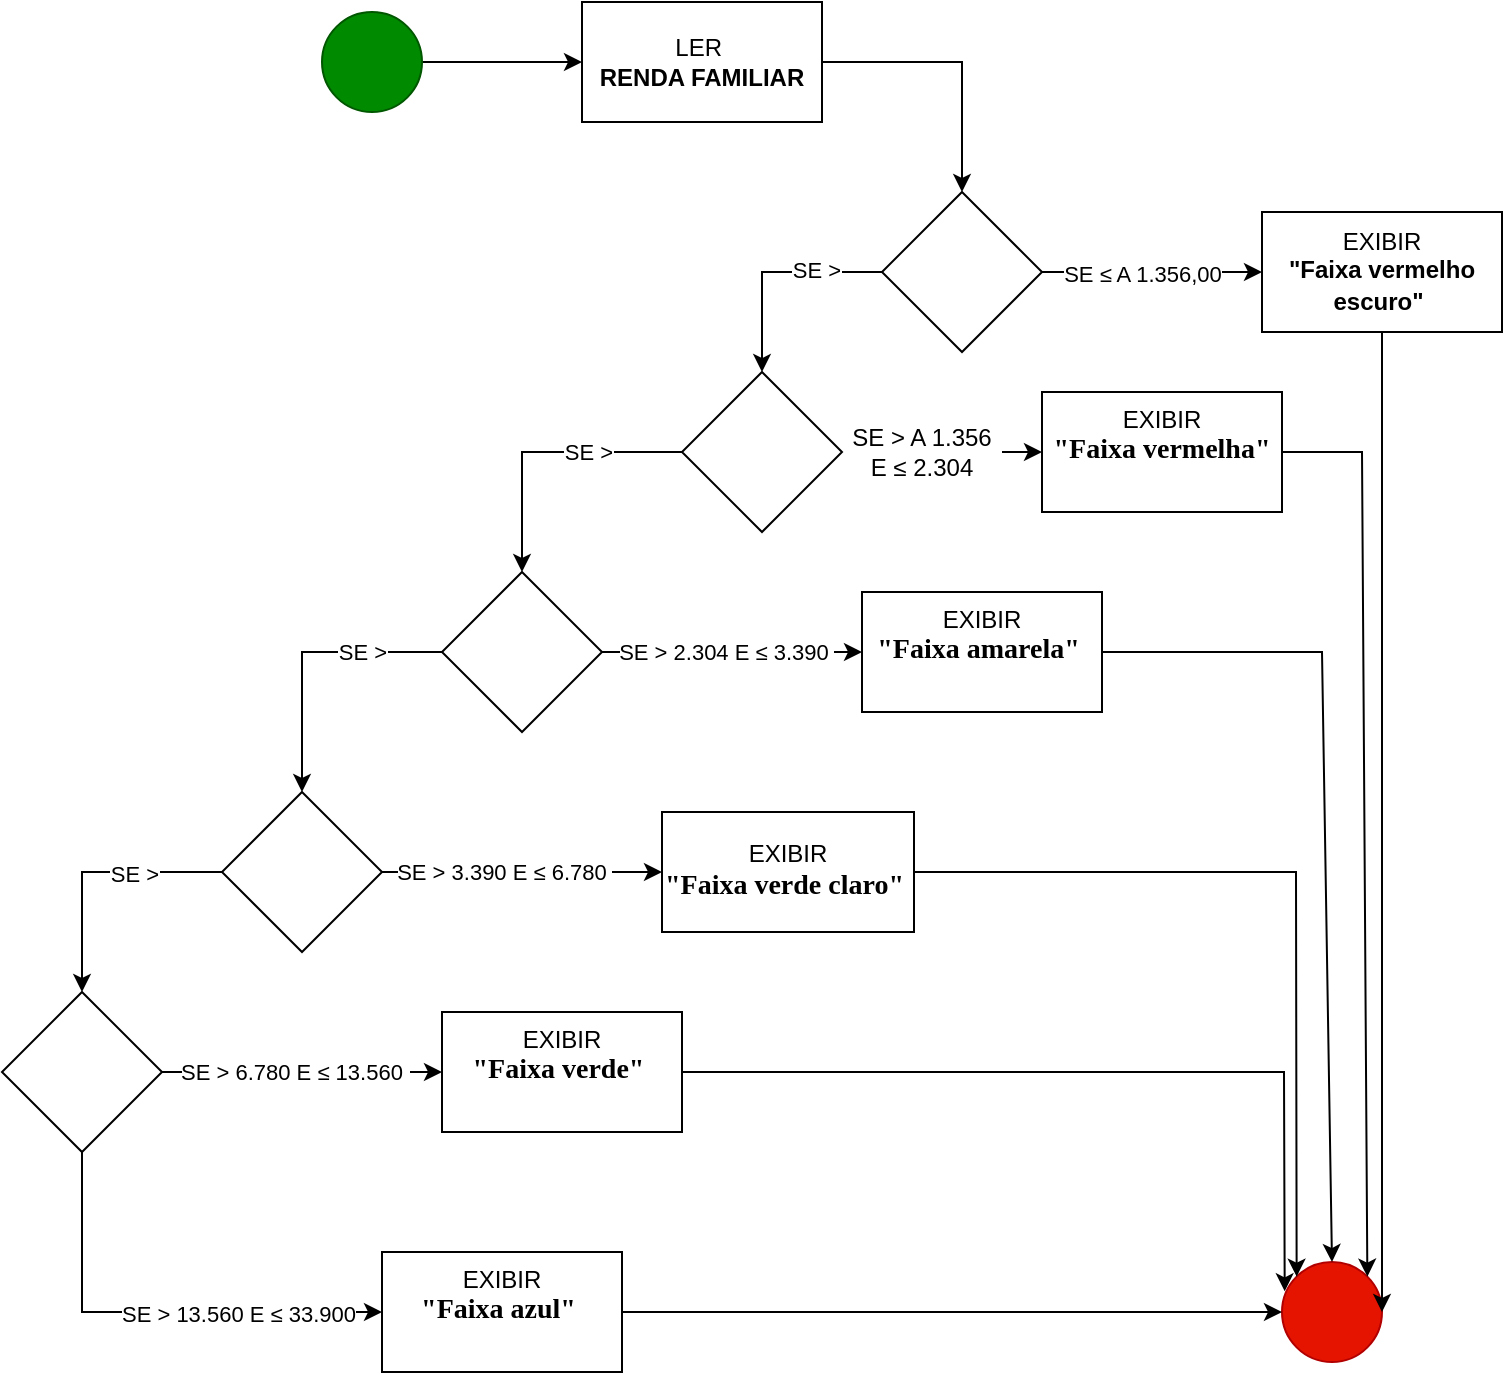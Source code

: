 <mxfile version="20.8.10" type="device"><diagram name="Página-1" id="x0RcjbZl9lfuLaV0oMfK"><mxGraphModel dx="1173" dy="810" grid="1" gridSize="10" guides="1" tooltips="1" connect="1" arrows="1" fold="1" page="1" pageScale="1" pageWidth="827" pageHeight="1169" math="0" shadow="0"><root><mxCell id="0"/><mxCell id="1" parent="0"/><mxCell id="acnunrlkbcAIN4YsYDZW-4" value="" style="edgeStyle=orthogonalEdgeStyle;rounded=0;orthogonalLoop=1;jettySize=auto;html=1;" edge="1" parent="1" source="acnunrlkbcAIN4YsYDZW-1" target="acnunrlkbcAIN4YsYDZW-3"><mxGeometry relative="1" as="geometry"/></mxCell><mxCell id="acnunrlkbcAIN4YsYDZW-1" value="" style="ellipse;whiteSpace=wrap;html=1;aspect=fixed;fillColor=#008a00;fontColor=#ffffff;strokeColor=#005700;" vertex="1" parent="1"><mxGeometry x="210" y="80" width="50" height="50" as="geometry"/></mxCell><mxCell id="acnunrlkbcAIN4YsYDZW-6" value="" style="edgeStyle=orthogonalEdgeStyle;rounded=0;orthogonalLoop=1;jettySize=auto;html=1;" edge="1" parent="1" source="acnunrlkbcAIN4YsYDZW-3" target="acnunrlkbcAIN4YsYDZW-5"><mxGeometry relative="1" as="geometry"/></mxCell><mxCell id="acnunrlkbcAIN4YsYDZW-3" value="LER&amp;nbsp;&lt;br&gt;&lt;b&gt;RENDA FAMILIAR&lt;/b&gt;" style="whiteSpace=wrap;html=1;" vertex="1" parent="1"><mxGeometry x="340" y="75" width="120" height="60" as="geometry"/></mxCell><mxCell id="acnunrlkbcAIN4YsYDZW-8" value="" style="edgeStyle=orthogonalEdgeStyle;rounded=0;orthogonalLoop=1;jettySize=auto;html=1;" edge="1" parent="1" source="acnunrlkbcAIN4YsYDZW-5" target="acnunrlkbcAIN4YsYDZW-7"><mxGeometry relative="1" as="geometry"/></mxCell><mxCell id="acnunrlkbcAIN4YsYDZW-18" value="SE &amp;gt;" style="edgeLabel;html=1;align=center;verticalAlign=middle;resizable=0;points=[];" vertex="1" connectable="0" parent="acnunrlkbcAIN4YsYDZW-8"><mxGeometry x="-0.145" y="-1" relative="1" as="geometry"><mxPoint x="14" as="offset"/></mxGeometry></mxCell><mxCell id="acnunrlkbcAIN4YsYDZW-14" value="" style="edgeStyle=orthogonalEdgeStyle;rounded=0;orthogonalLoop=1;jettySize=auto;html=1;" edge="1" parent="1" source="acnunrlkbcAIN4YsYDZW-5" target="acnunrlkbcAIN4YsYDZW-13"><mxGeometry relative="1" as="geometry"/></mxCell><mxCell id="acnunrlkbcAIN4YsYDZW-15" value="SE&amp;nbsp;≤ A 1.356,00" style="edgeLabel;html=1;align=center;verticalAlign=middle;resizable=0;points=[];" vertex="1" connectable="0" parent="acnunrlkbcAIN4YsYDZW-14"><mxGeometry x="-0.267" y="-1" relative="1" as="geometry"><mxPoint x="9" as="offset"/></mxGeometry></mxCell><mxCell id="acnunrlkbcAIN4YsYDZW-5" value="" style="rhombus;whiteSpace=wrap;html=1;" vertex="1" parent="1"><mxGeometry x="490" y="170" width="80" height="80" as="geometry"/></mxCell><mxCell id="acnunrlkbcAIN4YsYDZW-10" value="" style="edgeStyle=orthogonalEdgeStyle;rounded=0;orthogonalLoop=1;jettySize=auto;html=1;" edge="1" parent="1" source="acnunrlkbcAIN4YsYDZW-7" target="acnunrlkbcAIN4YsYDZW-9"><mxGeometry relative="1" as="geometry"/></mxCell><mxCell id="acnunrlkbcAIN4YsYDZW-22" value="SE &amp;gt;" style="edgeLabel;html=1;align=center;verticalAlign=middle;resizable=0;points=[];fontColor=#000000;" vertex="1" connectable="0" parent="acnunrlkbcAIN4YsYDZW-10"><mxGeometry x="-0.1" relative="1" as="geometry"><mxPoint x="16" as="offset"/></mxGeometry></mxCell><mxCell id="acnunrlkbcAIN4YsYDZW-7" value="" style="rhombus;whiteSpace=wrap;html=1;" vertex="1" parent="1"><mxGeometry x="390" y="260" width="80" height="80" as="geometry"/></mxCell><mxCell id="acnunrlkbcAIN4YsYDZW-12" value="" style="edgeStyle=orthogonalEdgeStyle;rounded=0;orthogonalLoop=1;jettySize=auto;html=1;" edge="1" parent="1" source="acnunrlkbcAIN4YsYDZW-9" target="acnunrlkbcAIN4YsYDZW-11"><mxGeometry relative="1" as="geometry"/></mxCell><mxCell id="acnunrlkbcAIN4YsYDZW-45" value="SE &amp;gt;" style="edgeLabel;html=1;align=center;verticalAlign=middle;resizable=0;points=[];fontColor=#000000;" vertex="1" connectable="0" parent="acnunrlkbcAIN4YsYDZW-12"><mxGeometry x="-0.137" y="1" relative="1" as="geometry"><mxPoint x="20" y="-1" as="offset"/></mxGeometry></mxCell><mxCell id="acnunrlkbcAIN4YsYDZW-24" value="" style="edgeStyle=orthogonalEdgeStyle;rounded=0;orthogonalLoop=1;jettySize=auto;html=1;fontColor=#000000;" edge="1" parent="1" source="acnunrlkbcAIN4YsYDZW-9" target="acnunrlkbcAIN4YsYDZW-23"><mxGeometry relative="1" as="geometry"/></mxCell><mxCell id="acnunrlkbcAIN4YsYDZW-25" value="SE &amp;gt; 2.304 E&amp;nbsp;≤ 3.390&amp;nbsp;&lt;span style=&quot;color: rgb(3, 27, 78); font-family: &amp;quot;Exo 2&amp;quot;, Barlow; font-size: 14px; text-align: left; box-sizing: border-box;&quot; data-ccp-props=&quot;{&amp;quot;201341983&amp;quot;:0,&amp;quot;335559739&amp;quot;:120,&amp;quot;335559740&amp;quot;:276}&quot;&gt;&lt;br&gt;&lt;/span&gt;&lt;div style=&quot;box-sizing: border-box; font-family: &amp;quot;Exo 2&amp;quot;, Barlow; color: rgb(3, 27, 78); font-size: 14px; text-align: left;&quot;&gt;&lt;/div&gt;" style="edgeLabel;html=1;align=center;verticalAlign=middle;resizable=0;points=[];fontColor=#000000;" vertex="1" connectable="0" parent="acnunrlkbcAIN4YsYDZW-24"><mxGeometry x="-0.692" y="-4" relative="1" as="geometry"><mxPoint x="42" y="-4" as="offset"/></mxGeometry></mxCell><mxCell id="acnunrlkbcAIN4YsYDZW-9" value="" style="rhombus;whiteSpace=wrap;html=1;" vertex="1" parent="1"><mxGeometry x="270" y="360" width="80" height="80" as="geometry"/></mxCell><mxCell id="acnunrlkbcAIN4YsYDZW-27" value="" style="edgeStyle=orthogonalEdgeStyle;rounded=0;orthogonalLoop=1;jettySize=auto;html=1;fontColor=#000000;" edge="1" parent="1" source="acnunrlkbcAIN4YsYDZW-11" target="acnunrlkbcAIN4YsYDZW-26"><mxGeometry relative="1" as="geometry"/></mxCell><mxCell id="acnunrlkbcAIN4YsYDZW-28" value="SE &amp;gt; 3.390 E&amp;nbsp;≤ 6.780&amp;nbsp;" style="edgeLabel;html=1;align=center;verticalAlign=middle;resizable=0;points=[];fontColor=#000000;" vertex="1" connectable="0" parent="acnunrlkbcAIN4YsYDZW-27"><mxGeometry x="-0.687" y="-1" relative="1" as="geometry"><mxPoint x="39" y="-1" as="offset"/></mxGeometry></mxCell><mxCell id="acnunrlkbcAIN4YsYDZW-30" value="" style="edgeStyle=orthogonalEdgeStyle;rounded=0;orthogonalLoop=1;jettySize=auto;html=1;fontColor=#000000;" edge="1" parent="1" source="acnunrlkbcAIN4YsYDZW-11" target="acnunrlkbcAIN4YsYDZW-29"><mxGeometry relative="1" as="geometry"/></mxCell><mxCell id="acnunrlkbcAIN4YsYDZW-46" value="SE &amp;gt;" style="edgeLabel;html=1;align=center;verticalAlign=middle;resizable=0;points=[];fontColor=#000000;" vertex="1" connectable="0" parent="acnunrlkbcAIN4YsYDZW-30"><mxGeometry x="-0.204" y="1" relative="1" as="geometry"><mxPoint x="7" as="offset"/></mxGeometry></mxCell><mxCell id="acnunrlkbcAIN4YsYDZW-11" value="" style="rhombus;whiteSpace=wrap;html=1;" vertex="1" parent="1"><mxGeometry x="160" y="470" width="80" height="80" as="geometry"/></mxCell><mxCell id="acnunrlkbcAIN4YsYDZW-13" value="EXIBIR&lt;br&gt;&lt;b&gt;&quot;Faixa vermelho escuro&quot;&lt;span style=&quot;box-sizing: border-box; font-family: &amp;quot;Exo 2&amp;quot;, Barlow; color: rgb(3, 27, 78); font-size: 14px; text-align: left; background-color: rgb(255, 255, 255);&quot; data-ccp-props=&quot;{&amp;quot;201341983&amp;quot;:0,&amp;quot;335559739&amp;quot;:120,&amp;quot;335559740&amp;quot;:276}&quot;&gt;&amp;nbsp;&lt;/span&gt;&lt;/b&gt;" style="whiteSpace=wrap;html=1;" vertex="1" parent="1"><mxGeometry x="680" y="180" width="120" height="60" as="geometry"/></mxCell><mxCell id="acnunrlkbcAIN4YsYDZW-16" value="EXIBIR&lt;br&gt;&lt;div style=&quot;box-sizing: border-box; font-family: &amp;quot;Exo 2&amp;quot;, Barlow; font-size: 14px; text-align: left; background-color: rgb(255, 255, 255);&quot; id=&quot;yui_3_17_2_1_1676073061857_54&quot;&gt;&lt;p style=&quot;box-sizing: border-box; margin-top: 0px; margin-bottom: 1rem;&quot; id=&quot;yui_3_17_2_1_1676073061857_53&quot;&gt;&lt;b style=&quot;&quot;&gt;&quot;Faixa vermelha&quot;&lt;/b&gt;&lt;/p&gt;&lt;/div&gt;&lt;div style=&quot;box-sizing: border-box; font-family: &amp;quot;Exo 2&amp;quot;, Barlow; color: rgb(3, 27, 78); font-size: 14px; text-align: left; background-color: rgb(255, 255, 255);&quot;&gt;&lt;/div&gt;" style="whiteSpace=wrap;html=1;" vertex="1" parent="1"><mxGeometry x="570" y="270" width="120" height="60" as="geometry"/></mxCell><mxCell id="acnunrlkbcAIN4YsYDZW-21" value="" style="edgeStyle=orthogonalEdgeStyle;rounded=0;orthogonalLoop=1;jettySize=auto;html=1;" edge="1" parent="1" source="acnunrlkbcAIN4YsYDZW-19" target="acnunrlkbcAIN4YsYDZW-16"><mxGeometry relative="1" as="geometry"><Array as="points"><mxPoint x="550" y="300"/><mxPoint x="550" y="300"/></Array></mxGeometry></mxCell><mxCell id="acnunrlkbcAIN4YsYDZW-19" value="SE &amp;gt; A 1.356 E&amp;nbsp;≤ 2.304" style="text;strokeColor=none;align=center;fillColor=none;html=1;verticalAlign=middle;whiteSpace=wrap;rounded=0;" vertex="1" parent="1"><mxGeometry x="470" y="280" width="80" height="40" as="geometry"/></mxCell><mxCell id="acnunrlkbcAIN4YsYDZW-23" value="EXIBIR&lt;br&gt;&lt;div style=&quot;box-sizing: border-box; font-family: &amp;quot;Exo 2&amp;quot;, Barlow; font-size: 14px; text-align: left; background-color: rgb(255, 255, 255);&quot; id=&quot;yui_3_17_2_1_1676073061857_57&quot;&gt;&lt;p style=&quot;box-sizing: border-box; margin-top: 0px; margin-bottom: 1rem;&quot; id=&quot;yui_3_17_2_1_1676073061857_56&quot;&gt;&lt;b style=&quot;&quot;&gt;&quot;Faixa amarela&quot;&lt;span style=&quot;box-sizing: border-box;&quot; data-ccp-props=&quot;{&amp;quot;201341983&amp;quot;:0,&amp;quot;335559739&amp;quot;:120,&amp;quot;335559740&amp;quot;:276}&quot;&gt;&amp;nbsp;&lt;/span&gt;&lt;/b&gt;&lt;/p&gt;&lt;/div&gt;&lt;div style=&quot;box-sizing: border-box; font-family: &amp;quot;Exo 2&amp;quot;, Barlow; color: rgb(3, 27, 78); font-size: 14px; text-align: left; background-color: rgb(255, 255, 255);&quot;&gt;&lt;/div&gt;" style="whiteSpace=wrap;html=1;fontColor=#000000;" vertex="1" parent="1"><mxGeometry x="480" y="370" width="120" height="60" as="geometry"/></mxCell><mxCell id="acnunrlkbcAIN4YsYDZW-26" value="&lt;br&gt;EXIBIR&lt;br&gt;&lt;div style=&quot;box-sizing: border-box; font-family: &amp;quot;Exo 2&amp;quot;, Barlow; font-size: 14px; text-align: left; background-color: rgb(255, 255, 255);&quot; id=&quot;yui_3_17_2_1_1676073061857_60&quot;&gt;&lt;p style=&quot;box-sizing: border-box; margin-top: 0px; margin-bottom: 1rem;&quot; id=&quot;yui_3_17_2_1_1676073061857_59&quot;&gt;&lt;b style=&quot;&quot;&gt;&quot;Faixa verde claro&quot;&lt;span style=&quot;box-sizing: border-box;&quot; data-ccp-props=&quot;{&amp;quot;201341983&amp;quot;:0,&amp;quot;335559739&amp;quot;:120,&amp;quot;335559740&amp;quot;:276}&quot;&gt;&amp;nbsp;&lt;/span&gt;&lt;/b&gt;&lt;/p&gt;&lt;/div&gt;&lt;div style=&quot;box-sizing: border-box; font-family: &amp;quot;Exo 2&amp;quot;, Barlow; color: rgb(3, 27, 78); font-size: 14px; text-align: left; background-color: rgb(255, 255, 255);&quot;&gt;&lt;/div&gt;&lt;div style=&quot;box-sizing: border-box; font-family: &amp;quot;Exo 2&amp;quot;, Barlow; color: rgb(3, 27, 78); font-size: 14px; text-align: left; background-color: rgb(255, 255, 255);&quot;&gt;&lt;/div&gt;" style="whiteSpace=wrap;html=1;" vertex="1" parent="1"><mxGeometry x="380" y="480" width="126" height="60" as="geometry"/></mxCell><mxCell id="acnunrlkbcAIN4YsYDZW-32" value="" style="edgeStyle=orthogonalEdgeStyle;rounded=0;orthogonalLoop=1;jettySize=auto;html=1;fontColor=#000000;" edge="1" parent="1" source="acnunrlkbcAIN4YsYDZW-29" target="acnunrlkbcAIN4YsYDZW-31"><mxGeometry relative="1" as="geometry"/></mxCell><mxCell id="acnunrlkbcAIN4YsYDZW-36" value="SE &amp;gt; 6.780 E&amp;nbsp;≤ 13.560&amp;nbsp;" style="edgeLabel;html=1;align=center;verticalAlign=middle;resizable=0;points=[];fontColor=#000000;" vertex="1" connectable="0" parent="acnunrlkbcAIN4YsYDZW-32"><mxGeometry x="-0.862" relative="1" as="geometry"><mxPoint x="56" as="offset"/></mxGeometry></mxCell><mxCell id="acnunrlkbcAIN4YsYDZW-29" value="" style="rhombus;whiteSpace=wrap;html=1;fontColor=#000000;" vertex="1" parent="1"><mxGeometry x="50" y="570" width="80" height="80" as="geometry"/></mxCell><mxCell id="acnunrlkbcAIN4YsYDZW-31" value="EXIBIR&lt;br&gt;&lt;div style=&quot;box-sizing: border-box; font-family: &amp;quot;Exo 2&amp;quot;, Barlow; font-size: 14px; text-align: left; background-color: rgb(255, 255, 255);&quot; id=&quot;yui_3_17_2_1_1676073061857_63&quot;&gt;&lt;p style=&quot;box-sizing: border-box; margin-top: 0px; margin-bottom: 1rem;&quot; id=&quot;yui_3_17_2_1_1676073061857_62&quot;&gt;&lt;b style=&quot;&quot;&gt;&quot;Faixa verde&quot;&lt;span style=&quot;box-sizing: border-box;&quot; data-ccp-props=&quot;{&amp;quot;201341983&amp;quot;:0,&amp;quot;335559739&amp;quot;:120,&amp;quot;335559740&amp;quot;:276}&quot;&gt;&amp;nbsp;&lt;/span&gt;&lt;/b&gt;&lt;/p&gt;&lt;/div&gt;&lt;div style=&quot;box-sizing: border-box; font-family: &amp;quot;Exo 2&amp;quot;, Barlow; color: rgb(3, 27, 78); font-size: 14px; text-align: left; background-color: rgb(255, 255, 255);&quot;&gt;&lt;/div&gt;" style="whiteSpace=wrap;html=1;fontColor=#000000;" vertex="1" parent="1"><mxGeometry x="270" y="580" width="120" height="60" as="geometry"/></mxCell><mxCell id="acnunrlkbcAIN4YsYDZW-33" value="EXIBIR&lt;br&gt;&lt;div style=&quot;box-sizing: border-box; font-family: &amp;quot;Exo 2&amp;quot;, Barlow; font-size: 14px; text-align: left; background-color: rgb(255, 255, 255);&quot; id=&quot;yui_3_17_2_1_1676073061857_66&quot;&gt;&lt;p style=&quot;box-sizing: border-box; margin-top: 0px; margin-bottom: 1rem;&quot; id=&quot;yui_3_17_2_1_1676073061857_65&quot;&gt;&lt;b style=&quot;&quot;&gt;&quot;Faixa azul&quot;&lt;span style=&quot;box-sizing: border-box;&quot; data-ccp-props=&quot;{&amp;quot;201341983&amp;quot;:0,&amp;quot;335559739&amp;quot;:120,&amp;quot;335559740&amp;quot;:276}&quot;&gt;&amp;nbsp;&lt;/span&gt;&lt;/b&gt;&lt;/p&gt;&lt;/div&gt;&lt;div style=&quot;box-sizing: border-box; font-family: &amp;quot;Exo 2&amp;quot;, Barlow; color: rgb(3, 27, 78); font-size: 14px; text-align: left; background-color: rgb(255, 255, 255);&quot;&gt;&lt;div style=&quot;box-sizing: border-box;&quot;&gt;&lt;/div&gt;&lt;/div&gt;" style="whiteSpace=wrap;html=1;fontColor=#000000;" vertex="1" parent="1"><mxGeometry x="240" y="700" width="120" height="60" as="geometry"/></mxCell><mxCell id="acnunrlkbcAIN4YsYDZW-35" value="" style="endArrow=classic;html=1;rounded=0;fontColor=#000000;exitX=0.5;exitY=1;exitDx=0;exitDy=0;entryX=0;entryY=0.5;entryDx=0;entryDy=0;" edge="1" parent="1" source="acnunrlkbcAIN4YsYDZW-29" target="acnunrlkbcAIN4YsYDZW-33"><mxGeometry width="50" height="50" relative="1" as="geometry"><mxPoint x="390" y="750" as="sourcePoint"/><mxPoint x="440" y="700" as="targetPoint"/><Array as="points"><mxPoint x="90" y="700"/><mxPoint x="90" y="730"/></Array></mxGeometry></mxCell><mxCell id="acnunrlkbcAIN4YsYDZW-37" value="SE &amp;gt; 13.560 E&amp;nbsp;≤ 33.900" style="edgeLabel;html=1;align=center;verticalAlign=middle;resizable=0;points=[];fontColor=#000000;" vertex="1" connectable="0" parent="acnunrlkbcAIN4YsYDZW-35"><mxGeometry x="0.092" y="-1" relative="1" as="geometry"><mxPoint x="32" as="offset"/></mxGeometry></mxCell><mxCell id="acnunrlkbcAIN4YsYDZW-38" value="" style="ellipse;whiteSpace=wrap;html=1;aspect=fixed;fontColor=#ffffff;fillColor=#e51400;strokeColor=#B20000;" vertex="1" parent="1"><mxGeometry x="690" y="705" width="50" height="50" as="geometry"/></mxCell><mxCell id="acnunrlkbcAIN4YsYDZW-39" value="" style="endArrow=classic;html=1;rounded=0;fontColor=#000000;exitX=1;exitY=0.5;exitDx=0;exitDy=0;entryX=0;entryY=0.5;entryDx=0;entryDy=0;" edge="1" parent="1" source="acnunrlkbcAIN4YsYDZW-33" target="acnunrlkbcAIN4YsYDZW-38"><mxGeometry width="50" height="50" relative="1" as="geometry"><mxPoint x="430" y="740" as="sourcePoint"/><mxPoint x="480" y="690" as="targetPoint"/></mxGeometry></mxCell><mxCell id="acnunrlkbcAIN4YsYDZW-40" value="" style="endArrow=classic;html=1;rounded=0;fontColor=#000000;exitX=0.5;exitY=1;exitDx=0;exitDy=0;entryX=1;entryY=0.5;entryDx=0;entryDy=0;" edge="1" parent="1" source="acnunrlkbcAIN4YsYDZW-13" target="acnunrlkbcAIN4YsYDZW-38"><mxGeometry width="50" height="50" relative="1" as="geometry"><mxPoint x="300" y="880" as="sourcePoint"/><mxPoint x="350" y="830" as="targetPoint"/></mxGeometry></mxCell><mxCell id="acnunrlkbcAIN4YsYDZW-41" value="" style="endArrow=classic;html=1;rounded=0;fontColor=#000000;exitX=1;exitY=0.5;exitDx=0;exitDy=0;entryX=1;entryY=0;entryDx=0;entryDy=0;" edge="1" parent="1" source="acnunrlkbcAIN4YsYDZW-16" target="acnunrlkbcAIN4YsYDZW-38"><mxGeometry width="50" height="50" relative="1" as="geometry"><mxPoint x="450" y="540" as="sourcePoint"/><mxPoint x="700" y="680" as="targetPoint"/><Array as="points"><mxPoint x="730" y="300"/></Array></mxGeometry></mxCell><mxCell id="acnunrlkbcAIN4YsYDZW-42" value="" style="endArrow=classic;html=1;rounded=0;fontColor=#000000;entryX=0.5;entryY=0;entryDx=0;entryDy=0;exitX=1;exitY=0.5;exitDx=0;exitDy=0;" edge="1" parent="1" source="acnunrlkbcAIN4YsYDZW-23" target="acnunrlkbcAIN4YsYDZW-38"><mxGeometry width="50" height="50" relative="1" as="geometry"><mxPoint x="620" y="420" as="sourcePoint"/><mxPoint x="660" y="620" as="targetPoint"/><Array as="points"><mxPoint x="710" y="400"/></Array></mxGeometry></mxCell><mxCell id="acnunrlkbcAIN4YsYDZW-43" value="" style="endArrow=classic;html=1;rounded=0;fontColor=#000000;entryX=0;entryY=0;entryDx=0;entryDy=0;exitX=1;exitY=0.5;exitDx=0;exitDy=0;" edge="1" parent="1" source="acnunrlkbcAIN4YsYDZW-26" target="acnunrlkbcAIN4YsYDZW-38"><mxGeometry width="50" height="50" relative="1" as="geometry"><mxPoint x="530" y="530" as="sourcePoint"/><mxPoint x="660" y="620" as="targetPoint"/><Array as="points"><mxPoint x="697" y="510"/></Array></mxGeometry></mxCell><mxCell id="acnunrlkbcAIN4YsYDZW-44" value="" style="endArrow=classic;html=1;rounded=0;fontColor=#000000;exitX=1;exitY=0.5;exitDx=0;exitDy=0;entryX=0.027;entryY=0.293;entryDx=0;entryDy=0;entryPerimeter=0;" edge="1" parent="1" source="acnunrlkbcAIN4YsYDZW-31" target="acnunrlkbcAIN4YsYDZW-38"><mxGeometry width="50" height="50" relative="1" as="geometry"><mxPoint x="640" y="660" as="sourcePoint"/><mxPoint x="690" y="610" as="targetPoint"/><Array as="points"><mxPoint x="691" y="610"/></Array></mxGeometry></mxCell></root></mxGraphModel></diagram></mxfile>